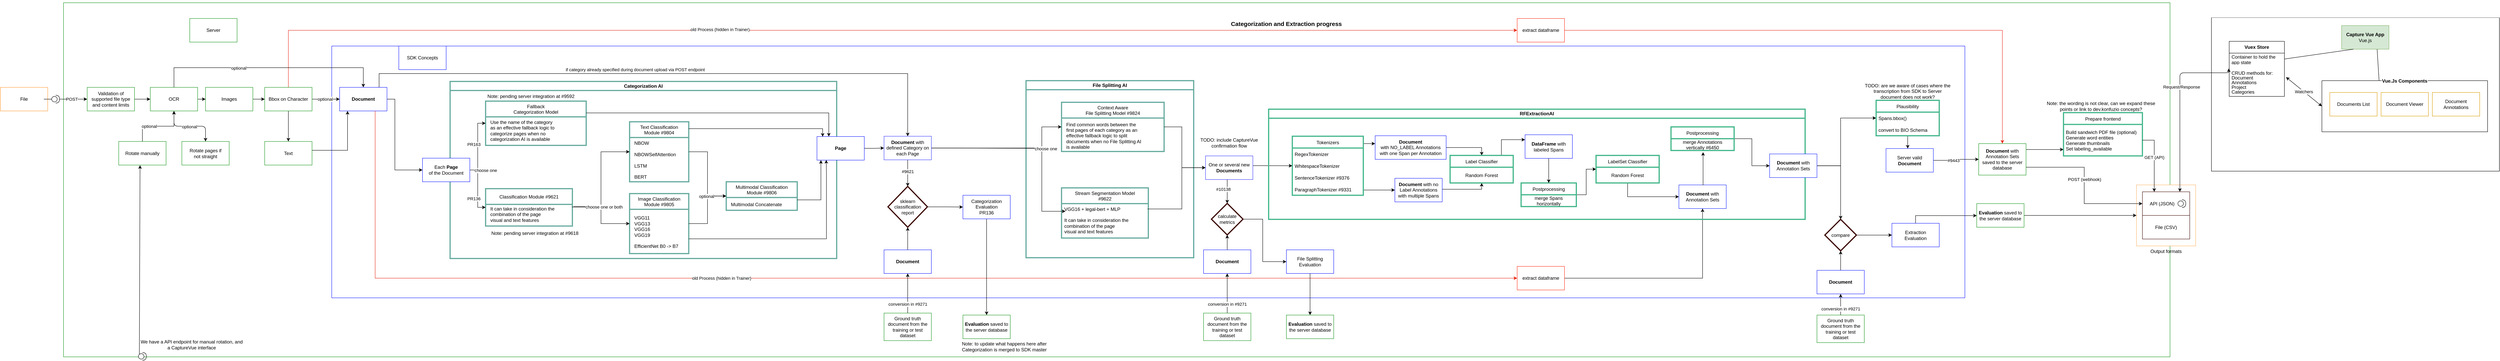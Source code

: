 <mxfile version="20.6.0" type="device"><diagram id="Y_4e-g6y54JG4lKSlURq" name="Page-1"><mxGraphModel dx="3373" dy="936" grid="1" gridSize="10" guides="1" tooltips="1" connect="1" arrows="1" fold="1" page="1" pageScale="1" pageWidth="850" pageHeight="1100" math="0" shadow="0"><root><mxCell id="0"/><mxCell id="1" parent="0"/><mxCell id="4hGdP1M2JwbJeWWglB2I-54" value="" style="rounded=0;whiteSpace=wrap;html=1;strokeColor=#129416;" parent="1" vertex="1"><mxGeometry x="-830" y="110" width="5340" height="900" as="geometry"/></mxCell><mxCell id="2g9Gco3Wk7Qit-5-Im8r-12" value="Output formats" style="rounded=0;whiteSpace=wrap;html=1;strokeColor=#FFB366;labelPosition=center;verticalLabelPosition=bottom;align=center;verticalAlign=top;" parent="1" vertex="1"><mxGeometry x="4425" y="573" width="150" height="155" as="geometry"/></mxCell><mxCell id="4hGdP1M2JwbJeWWglB2I-15" value="" style="rounded=0;whiteSpace=wrap;html=1;strokeColor=#0F17FF;" parent="1" vertex="1"><mxGeometry x="-150" y="220" width="4140" height="640" as="geometry"/></mxCell><mxCell id="4hGdP1M2JwbJeWWglB2I-59" style="edgeStyle=orthogonalEdgeStyle;rounded=0;orthogonalLoop=1;jettySize=auto;html=1;exitX=0.5;exitY=0;exitDx=0;exitDy=0;entryX=0;entryY=0.5;entryDx=0;entryDy=0;strokeColor=#E62712;" parent="1" source="4hGdP1M2JwbJeWWglB2I-42" target="4hGdP1M2JwbJeWWglB2I-60" edge="1"><mxGeometry relative="1" as="geometry"><Array as="points"><mxPoint x="-260" y="180"/></Array></mxGeometry></mxCell><mxCell id="9MLLla6oI4jPxRE4S_ba-36" value="old Process (hidden in Trainer)" style="edgeLabel;html=1;align=center;verticalAlign=middle;resizable=0;points=[];" parent="4hGdP1M2JwbJeWWglB2I-59" vertex="1" connectable="0"><mxGeometry x="-0.086" y="2" relative="1" as="geometry"><mxPoint x="-251" as="offset"/></mxGeometry></mxCell><mxCell id="vx7GEG0v0-2Jzm9RmqDa-37" style="edgeStyle=orthogonalEdgeStyle;rounded=0;orthogonalLoop=1;jettySize=auto;html=1;entryX=0;entryY=0.5;entryDx=0;entryDy=0;" parent="1" source="4hGdP1M2JwbJeWWglB2I-1" target="vx7GEG0v0-2Jzm9RmqDa-39" edge="1"><mxGeometry relative="1" as="geometry"><mxPoint x="-90" y="760" as="targetPoint"/><Array as="points"><mxPoint x="10" y="355"/><mxPoint x="10" y="535"/></Array></mxGeometry></mxCell><mxCell id="9MLLla6oI4jPxRE4S_ba-65" style="edgeStyle=orthogonalEdgeStyle;rounded=0;orthogonalLoop=1;jettySize=auto;html=1;entryX=0.5;entryY=0;entryDx=0;entryDy=0;" parent="1" source="4hGdP1M2JwbJeWWglB2I-4" target="9MLLla6oI4jPxRE4S_ba-66" edge="1"><mxGeometry relative="1" as="geometry"><Array as="points"><mxPoint x="2765" y="478"/></Array></mxGeometry></mxCell><mxCell id="4hGdP1M2JwbJeWWglB2I-4" value="&lt;div&gt;&lt;b&gt;Document&lt;/b&gt;&lt;br&gt;&lt;/div&gt;&lt;div&gt;with NO_LABEL Annotations&lt;/div&gt;&lt;div&gt;with one Span per Annotation&lt;/div&gt;" style="rounded=0;whiteSpace=wrap;html=1;strokeColor=#0F17FF;" parent="1" vertex="1"><mxGeometry x="2495" y="448" width="180" height="60" as="geometry"/></mxCell><mxCell id="4hGdP1M2JwbJeWWglB2I-38" value="SDK Concepts" style="rounded=0;whiteSpace=wrap;html=1;fillColor=none;strokeColor=#0F17FF;" parent="1" vertex="1"><mxGeometry x="20" y="220" width="120" height="60" as="geometry"/></mxCell><mxCell id="2g9Gco3Wk7Qit-5-Im8r-6" style="edgeStyle=orthogonalEdgeStyle;rounded=0;orthogonalLoop=1;jettySize=auto;html=1;exitX=1;exitY=0.5;exitDx=0;exitDy=0;" parent="1" source="4hGdP1M2JwbJeWWglB2I-40" target="2g9Gco3Wk7Qit-5-Im8r-5" edge="1"><mxGeometry relative="1" as="geometry"><Array as="points"><mxPoint x="4145" y="483"/></Array></mxGeometry></mxCell><mxCell id="2g9Gco3Wk7Qit-5-Im8r-18" style="edgeStyle=orthogonalEdgeStyle;rounded=0;orthogonalLoop=1;jettySize=auto;html=1;exitX=1;exitY=0.75;exitDx=0;exitDy=0;entryX=0;entryY=0.5;entryDx=0;entryDy=0;" parent="1" source="4hGdP1M2JwbJeWWglB2I-40" target="9MLLla6oI4jPxRE4S_ba-106" edge="1"><mxGeometry relative="1" as="geometry"/></mxCell><mxCell id="2g9Gco3Wk7Qit-5-Im8r-19" value="POST (webhook)" style="edgeLabel;html=1;align=center;verticalAlign=middle;resizable=0;points=[];" parent="2g9Gco3Wk7Qit-5-Im8r-18" vertex="1" connectable="0"><mxGeometry x="-0.082" relative="1" as="geometry"><mxPoint as="offset"/></mxGeometry></mxCell><mxCell id="4hGdP1M2JwbJeWWglB2I-40" value="&lt;b&gt;Document &lt;/b&gt;with Annotation Sets saved to the server database" style="rounded=0;whiteSpace=wrap;html=1;strokeColor=#129416;" parent="1" vertex="1"><mxGeometry x="4025" y="468" width="120" height="80" as="geometry"/></mxCell><mxCell id="4hGdP1M2JwbJeWWglB2I-44" style="edgeStyle=orthogonalEdgeStyle;rounded=0;orthogonalLoop=1;jettySize=auto;html=1;" parent="1" source="4hGdP1M2JwbJeWWglB2I-42" target="4hGdP1M2JwbJeWWglB2I-1" edge="1"><mxGeometry relative="1" as="geometry"><Array as="points"><mxPoint x="-130" y="355"/><mxPoint x="-130" y="355"/></Array></mxGeometry></mxCell><mxCell id="9MLLla6oI4jPxRE4S_ba-6" value="optional" style="edgeLabel;html=1;align=center;verticalAlign=middle;resizable=0;points=[];" parent="4hGdP1M2JwbJeWWglB2I-44" vertex="1" connectable="0"><mxGeometry x="-0.063" relative="1" as="geometry"><mxPoint as="offset"/></mxGeometry></mxCell><mxCell id="9MLLla6oI4jPxRE4S_ba-1" value="" style="edgeStyle=orthogonalEdgeStyle;rounded=0;orthogonalLoop=1;jettySize=auto;html=1;" parent="1" source="4hGdP1M2JwbJeWWglB2I-42" target="4hGdP1M2JwbJeWWglB2I-43" edge="1"><mxGeometry relative="1" as="geometry"/></mxCell><mxCell id="4hGdP1M2JwbJeWWglB2I-42" value="Bbox on Character" style="rounded=0;whiteSpace=wrap;html=1;fillColor=none;strokeColor=#129416;" parent="1" vertex="1"><mxGeometry x="-320" y="325" width="120" height="60" as="geometry"/></mxCell><mxCell id="4hGdP1M2JwbJeWWglB2I-45" style="edgeStyle=orthogonalEdgeStyle;rounded=0;orthogonalLoop=1;jettySize=auto;html=1;" parent="1" source="4hGdP1M2JwbJeWWglB2I-43" target="4hGdP1M2JwbJeWWglB2I-1" edge="1"><mxGeometry relative="1" as="geometry"><Array as="points"><mxPoint x="-110" y="485"/></Array></mxGeometry></mxCell><mxCell id="4hGdP1M2JwbJeWWglB2I-43" value="Text" style="rounded=0;whiteSpace=wrap;html=1;fillColor=none;strokeColor=#129416;" parent="1" vertex="1"><mxGeometry x="-320" y="462.5" width="120" height="60" as="geometry"/></mxCell><mxCell id="9MLLla6oI4jPxRE4S_ba-94" style="edgeStyle=orthogonalEdgeStyle;rounded=0;orthogonalLoop=1;jettySize=auto;html=1;" parent="1" source="4hGdP1M2JwbJeWWglB2I-46" target="9MLLla6oI4jPxRE4S_ba-93" edge="1"><mxGeometry relative="1" as="geometry"/></mxCell><mxCell id="4hGdP1M2JwbJeWWglB2I-46" value="Document" style="rounded=0;whiteSpace=wrap;html=1;strokeColor=#0F17FF;fontStyle=1" parent="1" vertex="1"><mxGeometry x="3615" y="790" width="120" height="60" as="geometry"/></mxCell><mxCell id="4hGdP1M2JwbJeWWglB2I-50" style="edgeStyle=orthogonalEdgeStyle;rounded=0;orthogonalLoop=1;jettySize=auto;html=1;" parent="1" source="4hGdP1M2JwbJeWWglB2I-47" target="4hGdP1M2JwbJeWWglB2I-46" edge="1"><mxGeometry relative="1" as="geometry"/></mxCell><mxCell id="V9HdjX9iqHW_Pui06T7V-1" value="conversion in #9271" style="edgeLabel;html=1;align=center;verticalAlign=middle;resizable=0;points=[];" parent="4hGdP1M2JwbJeWWglB2I-50" vertex="1" connectable="0"><mxGeometry x="-0.379" y="-1" relative="1" as="geometry"><mxPoint x="-1" as="offset"/></mxGeometry></mxCell><mxCell id="4hGdP1M2JwbJeWWglB2I-47" value="Ground truth document from the training or test dataset" style="rounded=0;whiteSpace=wrap;html=1;strokeColor=#129416;" parent="1" vertex="1"><mxGeometry x="3615" y="903.75" width="120" height="70" as="geometry"/></mxCell><mxCell id="4hGdP1M2JwbJeWWglB2I-55" value="Server" style="rounded=0;whiteSpace=wrap;html=1;fillColor=none;strokeColor=#129416;" parent="1" vertex="1"><mxGeometry x="-510" y="150" width="120" height="60" as="geometry"/></mxCell><mxCell id="2g9Gco3Wk7Qit-5-Im8r-14" style="edgeStyle=orthogonalEdgeStyle;rounded=0;orthogonalLoop=1;jettySize=auto;html=1;exitX=1;exitY=0.5;exitDx=0;exitDy=0;entryX=0;entryY=0.5;entryDx=0;entryDy=0;" parent="1" source="4hGdP1M2JwbJeWWglB2I-56" target="2g9Gco3Wk7Qit-5-Im8r-12" edge="1"><mxGeometry relative="1" as="geometry"/></mxCell><mxCell id="4hGdP1M2JwbJeWWglB2I-56" value="&lt;b&gt;Evaluation&lt;/b&gt; saved to the server database" style="rounded=0;whiteSpace=wrap;html=1;strokeColor=#129416;" parent="1" vertex="1"><mxGeometry x="4020" y="620.5" width="120" height="60" as="geometry"/></mxCell><mxCell id="4hGdP1M2JwbJeWWglB2I-61" style="edgeStyle=orthogonalEdgeStyle;rounded=0;orthogonalLoop=1;jettySize=auto;html=1;strokeColor=#EB2813;entryX=0.5;entryY=0;entryDx=0;entryDy=0;exitX=1;exitY=0.5;exitDx=0;exitDy=0;" parent="1" source="4hGdP1M2JwbJeWWglB2I-60" target="4hGdP1M2JwbJeWWglB2I-40" edge="1"><mxGeometry relative="1" as="geometry"><Array as="points"><mxPoint x="4085" y="180"/></Array></mxGeometry></mxCell><mxCell id="4hGdP1M2JwbJeWWglB2I-60" value="extract dataframe" style="rounded=0;whiteSpace=wrap;html=1;strokeColor=#FF2C14;" parent="1" vertex="1"><mxGeometry x="2855" y="150" width="120" height="60" as="geometry"/></mxCell><mxCell id="9MLLla6oI4jPxRE4S_ba-4" style="edgeStyle=orthogonalEdgeStyle;rounded=0;orthogonalLoop=1;jettySize=auto;html=1;entryX=0.5;entryY=0;entryDx=0;entryDy=0;" parent="1" source="9MLLla6oI4jPxRE4S_ba-3" target="4hGdP1M2JwbJeWWglB2I-1" edge="1"><mxGeometry relative="1" as="geometry"><Array as="points"><mxPoint x="-550" y="275"/><mxPoint x="-70" y="275"/></Array></mxGeometry></mxCell><mxCell id="9MLLla6oI4jPxRE4S_ba-5" value="optional" style="edgeLabel;html=1;align=center;verticalAlign=middle;resizable=0;points=[];" parent="9MLLla6oI4jPxRE4S_ba-4" vertex="1" connectable="0"><mxGeometry x="-0.263" y="-1" relative="1" as="geometry"><mxPoint as="offset"/></mxGeometry></mxCell><mxCell id="9MLLla6oI4jPxRE4S_ba-40" value="" style="edgeStyle=orthogonalEdgeStyle;rounded=0;orthogonalLoop=1;jettySize=auto;html=1;" parent="1" source="9MLLla6oI4jPxRE4S_ba-3" target="9MLLla6oI4jPxRE4S_ba-39" edge="1"><mxGeometry relative="1" as="geometry"/></mxCell><mxCell id="2g9Gco3Wk7Qit-5-Im8r-27" style="endArrow=classic;startArrow=classic;html=1;fontFamily=Helvetica;fontSize=11;fontColor=default;align=center;strokeColor=default;edgeStyle=orthogonalEdgeStyle;" parent="1" source="9MLLla6oI4jPxRE4S_ba-3" target="GbPzBh_5DXwl44FfzJLB-2" edge="1"><mxGeometry relative="1" as="geometry"/></mxCell><mxCell id="2g9Gco3Wk7Qit-5-Im8r-28" value="optional" style="edgeLabel;html=1;align=center;verticalAlign=middle;resizable=0;points=[];" parent="2g9Gco3Wk7Qit-5-Im8r-27" vertex="1" connectable="0"><mxGeometry x="-0.022" y="-1" relative="1" as="geometry"><mxPoint as="offset"/></mxGeometry></mxCell><mxCell id="9MLLla6oI4jPxRE4S_ba-3" value="OCR" style="rounded=0;whiteSpace=wrap;html=1;fillColor=none;strokeColor=#129416;" parent="1" vertex="1"><mxGeometry x="-610" y="325" width="120" height="60" as="geometry"/></mxCell><mxCell id="9MLLla6oI4jPxRE4S_ba-45" style="edgeStyle=orthogonalEdgeStyle;rounded=0;orthogonalLoop=1;jettySize=auto;html=1;" parent="1" source="9MLLla6oI4jPxRE4S_ba-90" target="4hGdP1M2JwbJeWWglB2I-40" edge="1"><mxGeometry relative="1" as="geometry"><mxPoint x="4128" y="363" as="sourcePoint"/><Array as="points"><mxPoint x="3968" y="511"/><mxPoint x="3968" y="508"/></Array></mxGeometry></mxCell><mxCell id="V9HdjX9iqHW_Pui06T7V-2" value="#9443" style="edgeLabel;html=1;align=center;verticalAlign=middle;resizable=0;points=[];" parent="9MLLla6oI4jPxRE4S_ba-45" vertex="1" connectable="0"><mxGeometry x="-0.133" relative="1" as="geometry"><mxPoint as="offset"/></mxGeometry></mxCell><mxCell id="9MLLla6oI4jPxRE4S_ba-41" style="edgeStyle=orthogonalEdgeStyle;rounded=0;orthogonalLoop=1;jettySize=auto;html=1;" parent="1" source="9MLLla6oI4jPxRE4S_ba-39" target="4hGdP1M2JwbJeWWglB2I-42" edge="1"><mxGeometry relative="1" as="geometry"/></mxCell><mxCell id="9MLLla6oI4jPxRE4S_ba-39" value="Images" style="rounded=0;whiteSpace=wrap;html=1;fillColor=none;strokeColor=#129416;" parent="1" vertex="1"><mxGeometry x="-470" y="325" width="120" height="60" as="geometry"/></mxCell><mxCell id="9MLLla6oI4jPxRE4S_ba-43" style="edgeStyle=orthogonalEdgeStyle;rounded=0;orthogonalLoop=1;jettySize=auto;html=1;entryX=0;entryY=0.5;entryDx=0;entryDy=0;startArrow=none;" parent="1" source="HjN8L-3muKGVJR2-hx_8-20" target="HjN8L-3muKGVJR2-hx_8-12" edge="1"><mxGeometry relative="1" as="geometry"/></mxCell><mxCell id="9MLLla6oI4jPxRE4S_ba-92" value="POST" style="edgeLabel;html=1;align=center;verticalAlign=middle;resizable=0;points=[];" parent="9MLLla6oI4jPxRE4S_ba-43" vertex="1" connectable="0"><mxGeometry x="0.236" y="-2" relative="1" as="geometry"><mxPoint x="-13" y="-2" as="offset"/></mxGeometry></mxCell><mxCell id="9MLLla6oI4jPxRE4S_ba-42" value="File" style="rounded=0;whiteSpace=wrap;html=1;strokeColor=#FF9933;" parent="1" vertex="1"><mxGeometry x="-990" y="325" width="120" height="60" as="geometry"/></mxCell><mxCell id="uCFwbwdLhiHwo-Qxrh92-10" style="edgeStyle=orthogonalEdgeStyle;rounded=0;orthogonalLoop=1;jettySize=auto;html=1;" parent="1" source="9MLLla6oI4jPxRE4S_ba-53" edge="1"><mxGeometry relative="1" as="geometry"><mxPoint x="2495" y="468" as="targetPoint"/><Array as="points"><mxPoint x="2495" y="468"/></Array></mxGeometry></mxCell><mxCell id="uCFwbwdLhiHwo-Qxrh92-13" style="edgeStyle=orthogonalEdgeStyle;rounded=0;orthogonalLoop=1;jettySize=auto;html=1;" parent="1" source="9MLLla6oI4jPxRE4S_ba-53" target="9MLLla6oI4jPxRE4S_ba-58" edge="1"><mxGeometry relative="1" as="geometry"><Array as="points"><mxPoint x="2485" y="586"/><mxPoint x="2485" y="586"/></Array></mxGeometry></mxCell><mxCell id="9MLLla6oI4jPxRE4S_ba-53" value="Tokenizers" style="swimlane;fontStyle=0;childLayout=stackLayout;horizontal=1;startSize=30;horizontalStack=0;resizeParent=1;resizeParentMax=0;resizeLast=0;collapsible=1;marginBottom=0;strokeColor=#44B78B;strokeWidth=3;" parent="1" vertex="1"><mxGeometry x="2285" y="449.25" width="180" height="150" as="geometry"><mxRectangle x="1990" y="441.25" width="150" height="30" as="alternateBounds"/></mxGeometry></mxCell><mxCell id="9MLLla6oI4jPxRE4S_ba-56" value="RegexTokenizer" style="text;strokeColor=none;fillColor=none;align=left;verticalAlign=middle;spacingLeft=4;spacingRight=4;overflow=hidden;points=[[0,0.5],[1,0.5]];portConstraint=eastwest;rotatable=0;" parent="9MLLla6oI4jPxRE4S_ba-53" vertex="1"><mxGeometry y="30" width="180" height="30" as="geometry"/></mxCell><mxCell id="PVjARp0YHHE5zDxc7D2C-11" value="WhitespaceTokenizer" style="text;strokeColor=none;fillColor=none;align=left;verticalAlign=middle;spacingLeft=4;spacingRight=4;overflow=hidden;points=[[0,0.5],[1,0.5]];portConstraint=eastwest;rotatable=0;" parent="9MLLla6oI4jPxRE4S_ba-53" vertex="1"><mxGeometry y="60" width="180" height="30" as="geometry"/></mxCell><mxCell id="9MLLla6oI4jPxRE4S_ba-54" value="SentenceTokenizer #9376" style="text;strokeColor=none;fillColor=none;align=left;verticalAlign=middle;spacingLeft=4;spacingRight=4;overflow=hidden;points=[[0,0.5],[1,0.5]];portConstraint=eastwest;rotatable=0;" parent="9MLLla6oI4jPxRE4S_ba-53" vertex="1"><mxGeometry y="90" width="180" height="30" as="geometry"/></mxCell><mxCell id="9MLLla6oI4jPxRE4S_ba-55" value="ParagraphTokenizer #9331" style="text;strokeColor=none;fillColor=none;align=left;verticalAlign=middle;spacingLeft=4;spacingRight=4;overflow=hidden;points=[[0,0.5],[1,0.5]];portConstraint=eastwest;rotatable=0;" parent="9MLLla6oI4jPxRE4S_ba-53" vertex="1"><mxGeometry y="120" width="180" height="30" as="geometry"/></mxCell><mxCell id="9MLLla6oI4jPxRE4S_ba-64" style="edgeStyle=orthogonalEdgeStyle;rounded=0;orthogonalLoop=1;jettySize=auto;html=1;entryX=0.5;entryY=1;entryDx=0;entryDy=0;" parent="1" source="9MLLla6oI4jPxRE4S_ba-58" target="9MLLla6oI4jPxRE4S_ba-66" edge="1"><mxGeometry relative="1" as="geometry"><Array as="points"><mxPoint x="2765" y="584"/></Array></mxGeometry></mxCell><mxCell id="9MLLla6oI4jPxRE4S_ba-58" value="&lt;b&gt;Document&lt;/b&gt;&amp;nbsp;with no Label Annotations with multiple Spans" style="rounded=0;whiteSpace=wrap;html=1;strokeColor=#0F17FF;" parent="1" vertex="1"><mxGeometry x="2545" y="556.13" width="120" height="60" as="geometry"/></mxCell><mxCell id="9MLLla6oI4jPxRE4S_ba-71" style="edgeStyle=orthogonalEdgeStyle;rounded=0;orthogonalLoop=1;jettySize=auto;html=1;" parent="1" source="9MLLla6oI4jPxRE4S_ba-66" target="9MLLla6oI4jPxRE4S_ba-10" edge="1"><mxGeometry relative="1" as="geometry"><Array as="points"><mxPoint x="2815" y="458"/></Array></mxGeometry></mxCell><mxCell id="9MLLla6oI4jPxRE4S_ba-66" value="Label Classifier" style="swimlane;fontStyle=0;childLayout=stackLayout;horizontal=1;startSize=30;horizontalStack=0;resizeParent=1;resizeParentMax=0;resizeLast=0;collapsible=1;marginBottom=0;strokeColor=#44B78B;strokeWidth=3;" parent="1" vertex="1"><mxGeometry x="2685" y="498" width="160" height="70" as="geometry"><mxRectangle x="320" y="370" width="150" height="30" as="alternateBounds"/></mxGeometry></mxCell><mxCell id="9MLLla6oI4jPxRE4S_ba-67" value="Random Forest" style="text;strokeColor=none;fillColor=none;align=center;verticalAlign=middle;spacingLeft=4;spacingRight=4;overflow=hidden;points=[[0,0.5],[1,0.5]];portConstraint=eastwest;rotatable=0;" parent="9MLLla6oI4jPxRE4S_ba-66" vertex="1"><mxGeometry y="30" width="160" height="40" as="geometry"/></mxCell><mxCell id="9MLLla6oI4jPxRE4S_ba-88" style="edgeStyle=orthogonalEdgeStyle;rounded=0;orthogonalLoop=1;jettySize=auto;html=1;entryX=0;entryY=0.5;entryDx=0;entryDy=0;" parent="1" source="9MLLla6oI4jPxRE4S_ba-72" target="9MLLla6oI4jPxRE4S_ba-77" edge="1"><mxGeometry relative="1" as="geometry"/></mxCell><mxCell id="9MLLla6oI4jPxRE4S_ba-72" value="Postprocessing" style="swimlane;fontStyle=0;childLayout=stackLayout;horizontal=1;startSize=30;horizontalStack=0;resizeParent=1;resizeParentMax=0;resizeLast=0;collapsible=1;marginBottom=0;strokeColor=#44B78B;strokeWidth=3;" parent="1" vertex="1"><mxGeometry x="3245" y="425.5" width="160" height="60" as="geometry"><mxRectangle x="320" y="370" width="150" height="30" as="alternateBounds"/></mxGeometry></mxCell><mxCell id="9MLLla6oI4jPxRE4S_ba-85" value="merge Annotations&#xA;vertically #6450" style="text;strokeColor=none;fillColor=none;align=center;verticalAlign=middle;spacingLeft=4;spacingRight=4;overflow=hidden;points=[[0,0.5],[1,0.5]];portConstraint=eastwest;rotatable=0;" parent="9MLLla6oI4jPxRE4S_ba-72" vertex="1"><mxGeometry y="30" width="160" height="30" as="geometry"/></mxCell><mxCell id="9MLLla6oI4jPxRE4S_ba-89" style="edgeStyle=orthogonalEdgeStyle;rounded=0;orthogonalLoop=1;jettySize=auto;html=1;entryX=0;entryY=0.5;entryDx=0;entryDy=0;" parent="1" source="9MLLla6oI4jPxRE4S_ba-77" target="9MLLla6oI4jPxRE4S_ba-79" edge="1"><mxGeometry relative="1" as="geometry"><Array as="points"><mxPoint x="3675" y="524"/><mxPoint x="3675" y="403"/></Array></mxGeometry></mxCell><mxCell id="9MLLla6oI4jPxRE4S_ba-95" style="edgeStyle=orthogonalEdgeStyle;rounded=0;orthogonalLoop=1;jettySize=auto;html=1;" parent="1" source="9MLLla6oI4jPxRE4S_ba-77" target="9MLLla6oI4jPxRE4S_ba-93" edge="1"><mxGeometry relative="1" as="geometry"><Array as="points"><mxPoint x="3675" y="524"/></Array></mxGeometry></mxCell><mxCell id="9MLLla6oI4jPxRE4S_ba-91" style="edgeStyle=orthogonalEdgeStyle;rounded=0;orthogonalLoop=1;jettySize=auto;html=1;" parent="1" source="9MLLla6oI4jPxRE4S_ba-78" target="9MLLla6oI4jPxRE4S_ba-90" edge="1"><mxGeometry relative="1" as="geometry"><Array as="points"><mxPoint x="3845" y="458"/><mxPoint x="3845" y="458"/></Array></mxGeometry></mxCell><mxCell id="9MLLla6oI4jPxRE4S_ba-78" value="Plausibility" style="swimlane;fontStyle=0;childLayout=stackLayout;horizontal=1;startSize=30;horizontalStack=0;resizeParent=1;resizeParentMax=0;resizeLast=0;collapsible=1;marginBottom=0;strokeColor=#44B78B;strokeWidth=3;" parent="1" vertex="1"><mxGeometry x="3765" y="358" width="160" height="90" as="geometry"><mxRectangle x="320" y="370" width="150" height="30" as="alternateBounds"/></mxGeometry></mxCell><mxCell id="9MLLla6oI4jPxRE4S_ba-79" value="Spans.bbox()" style="text;strokeColor=none;fillColor=none;align=left;verticalAlign=middle;spacingLeft=4;spacingRight=4;overflow=hidden;points=[[0,0.5],[1,0.5]];portConstraint=eastwest;rotatable=0;" parent="9MLLla6oI4jPxRE4S_ba-78" vertex="1"><mxGeometry y="30" width="160" height="30" as="geometry"/></mxCell><mxCell id="9MLLla6oI4jPxRE4S_ba-80" value="convert to BIO Schema" style="text;strokeColor=none;fillColor=none;align=left;verticalAlign=middle;spacingLeft=4;spacingRight=4;overflow=hidden;points=[[0,0.5],[1,0.5]];portConstraint=eastwest;rotatable=0;" parent="9MLLla6oI4jPxRE4S_ba-78" vertex="1"><mxGeometry y="60" width="160" height="30" as="geometry"/></mxCell><mxCell id="9MLLla6oI4jPxRE4S_ba-97" style="edgeStyle=orthogonalEdgeStyle;rounded=0;orthogonalLoop=1;jettySize=auto;html=1;" parent="1" source="9MLLla6oI4jPxRE4S_ba-93" target="9MLLla6oI4jPxRE4S_ba-96" edge="1"><mxGeometry relative="1" as="geometry"/></mxCell><mxCell id="9MLLla6oI4jPxRE4S_ba-93" value="compare" style="rhombus;whiteSpace=wrap;html=1;strokeColor=#3D0A05;strokeWidth=3;" parent="1" vertex="1"><mxGeometry x="3635" y="660.5" width="80" height="80" as="geometry"/></mxCell><mxCell id="9MLLla6oI4jPxRE4S_ba-98" style="edgeStyle=orthogonalEdgeStyle;rounded=0;orthogonalLoop=1;jettySize=auto;html=1;" parent="1" source="9MLLla6oI4jPxRE4S_ba-96" target="4hGdP1M2JwbJeWWglB2I-56" edge="1"><mxGeometry relative="1" as="geometry"><Array as="points"><mxPoint x="3865" y="651"/></Array></mxGeometry></mxCell><mxCell id="9MLLla6oI4jPxRE4S_ba-96" value="&lt;div&gt;Extraction &lt;br&gt;&lt;/div&gt;&lt;div&gt;Evaluation&lt;/div&gt;" style="rounded=0;whiteSpace=wrap;html=1;strokeColor=#0F17FF;" parent="1" vertex="1"><mxGeometry x="3805" y="670.5" width="120" height="60" as="geometry"/></mxCell><mxCell id="9MLLla6oI4jPxRE4S_ba-104" value="File (CSV)" style="rounded=0;whiteSpace=wrap;html=1;strokeColor=#3D0A05;" parent="1" vertex="1"><mxGeometry x="4440" y="650.5" width="120" height="60" as="geometry"/></mxCell><mxCell id="9MLLla6oI4jPxRE4S_ba-106" value="API (JSON)&amp;nbsp;&amp;nbsp;&amp;nbsp;&amp;nbsp;&amp;nbsp;&amp;nbsp; " style="rounded=0;whiteSpace=wrap;html=1;strokeColor=#3D0A05;" parent="1" vertex="1"><mxGeometry x="4440" y="590.5" width="120" height="60" as="geometry"/></mxCell><mxCell id="V9HdjX9iqHW_Pui06T7V-6" style="edgeStyle=orthogonalEdgeStyle;rounded=0;orthogonalLoop=1;jettySize=auto;html=1;" parent="1" source="V9HdjX9iqHW_Pui06T7V-3" target="4hGdP1M2JwbJeWWglB2I-25" edge="1"><mxGeometry relative="1" as="geometry"/></mxCell><mxCell id="V9HdjX9iqHW_Pui06T7V-3" value="extract dataframe" style="rounded=0;whiteSpace=wrap;html=1;strokeColor=#FF2C14;" parent="1" vertex="1"><mxGeometry x="2855" y="780" width="120" height="60" as="geometry"/></mxCell><mxCell id="LKTkPYLuN1g2WceH0jgF-83" value="" style="swimlane;startSize=0;labelBackgroundColor=none;fillStyle=auto;rounded=0;swimlaneFillColor=default;" parent="1" vertex="1"><mxGeometry x="4615" y="148" width="730" height="390" as="geometry"/></mxCell><mxCell id="LKTkPYLuN1g2WceH0jgF-74" value="Vue.Js Components" style="swimlane;startSize=0;movable=1;resizable=1;rotatable=1;deletable=1;editable=1;connectable=1;fillColor=#D4E1F5;labelBackgroundColor=default;labelBorderColor=#FFFFFF;" parent="LKTkPYLuN1g2WceH0jgF-83" vertex="1"><mxGeometry x="280" y="160" width="420" height="130" as="geometry"><mxRectangle x="850" y="260" width="50" height="40" as="alternateBounds"/></mxGeometry></mxCell><mxCell id="LKTkPYLuN1g2WceH0jgF-77" value="Document Annotations" style="rounded=0;whiteSpace=wrap;html=1;movable=1;resizable=1;rotatable=1;deletable=1;editable=1;connectable=1;fillColor=none;strokeColor=#d79b00;" parent="LKTkPYLuN1g2WceH0jgF-74" vertex="1"><mxGeometry x="280" y="30" width="120" height="60" as="geometry"/></mxCell><mxCell id="LKTkPYLuN1g2WceH0jgF-76" value="Document Viewer" style="whiteSpace=wrap;html=1;rounded=0;movable=1;resizable=1;rotatable=1;deletable=1;editable=1;connectable=1;fillColor=none;strokeColor=#d79b00;" parent="LKTkPYLuN1g2WceH0jgF-74" vertex="1"><mxGeometry x="150" y="30" width="120" height="60" as="geometry"/></mxCell><mxCell id="LKTkPYLuN1g2WceH0jgF-75" value="Documents List" style="rounded=0;whiteSpace=wrap;html=1;movable=1;resizable=1;rotatable=1;deletable=1;editable=1;connectable=1;fillColor=none;strokeColor=#d79b00;" parent="LKTkPYLuN1g2WceH0jgF-74" vertex="1"><mxGeometry x="20" y="30" width="120" height="60" as="geometry"/></mxCell><mxCell id="mCsw30LCLhBXIYTIs269-1" value="&lt;b&gt;Vuex Store&lt;/b&gt;" style="swimlane;fontStyle=0;childLayout=stackLayout;horizontal=1;startSize=30;horizontalStack=0;resizeParent=1;resizeParentMax=0;resizeLast=0;collapsible=1;marginBottom=0;whiteSpace=wrap;html=1;" parent="LKTkPYLuN1g2WceH0jgF-83" vertex="1"><mxGeometry x="45" y="60" width="140" height="140" as="geometry"/></mxCell><mxCell id="mCsw30LCLhBXIYTIs269-2" value="Container to hold the app state" style="text;strokeColor=none;fillColor=none;align=left;verticalAlign=middle;spacingLeft=4;spacingRight=4;overflow=hidden;points=[[0,0.5],[1,0.5]];portConstraint=eastwest;rotatable=0;whiteSpace=wrap;html=1;fontSize=12;" parent="mCsw30LCLhBXIYTIs269-1" vertex="1"><mxGeometry y="30" width="140" height="30" as="geometry"/></mxCell><mxCell id="mCsw30LCLhBXIYTIs269-4" value="&lt;p style=&quot;line-height: 100%; font-size: 12px;&quot;&gt;&lt;font style=&quot;font-size: 12px;&quot;&gt;CRUD methods for:&lt;br&gt;Document&lt;br&gt;Annotations&lt;br&gt;Project&lt;br&gt;Categories&lt;br&gt;&lt;/font&gt;&lt;/p&gt;" style="text;strokeColor=none;fillColor=none;align=left;verticalAlign=middle;spacingLeft=4;spacingRight=4;overflow=hidden;points=[[0,0.5],[1,0.5]];portConstraint=eastwest;rotatable=0;whiteSpace=wrap;html=1;fontSize=16;" parent="mCsw30LCLhBXIYTIs269-1" vertex="1"><mxGeometry y="60" width="140" height="80" as="geometry"/></mxCell><mxCell id="LKTkPYLuN1g2WceH0jgF-73" value="Watchers" style="endArrow=classic;startArrow=classic;html=1;rounded=0;exitX=1.029;exitY=0.388;exitDx=0;exitDy=0;movable=1;resizable=1;rotatable=1;deletable=1;editable=1;connectable=1;entryX=0;entryY=0.5;entryDx=0;entryDy=0;exitPerimeter=0;" parent="LKTkPYLuN1g2WceH0jgF-83" source="mCsw30LCLhBXIYTIs269-4" target="LKTkPYLuN1g2WceH0jgF-74" edge="1"><mxGeometry width="50" height="50" relative="1" as="geometry"><mxPoint x="170" y="142.5" as="sourcePoint"/><mxPoint x="295" y="140" as="targetPoint"/></mxGeometry></mxCell><mxCell id="LKTkPYLuN1g2WceH0jgF-64" value="&lt;b&gt;Capture Vue App&lt;/b&gt;&lt;br&gt;Vue.js" style="rounded=0;whiteSpace=wrap;html=1;movable=1;resizable=1;rotatable=1;deletable=1;editable=1;connectable=1;fillColor=#d5e8d4;strokeColor=#82b366;" parent="LKTkPYLuN1g2WceH0jgF-83" vertex="1"><mxGeometry x="330" y="20" width="120" height="60" as="geometry"/></mxCell><mxCell id="LKTkPYLuN1g2WceH0jgF-79" value="" style="endArrow=none;html=1;rounded=0;fontSize=19;entryX=0.25;entryY=1;entryDx=0;entryDy=0;exitX=1;exitY=0.5;exitDx=0;exitDy=0;movable=1;resizable=1;rotatable=1;deletable=1;editable=1;connectable=1;" parent="LKTkPYLuN1g2WceH0jgF-83" source="mCsw30LCLhBXIYTIs269-2" target="LKTkPYLuN1g2WceH0jgF-64" edge="1"><mxGeometry width="50" height="50" relative="1" as="geometry"><mxPoint x="155" y="118.75" as="sourcePoint"/><mxPoint x="330" y="315" as="targetPoint"/></mxGeometry></mxCell><mxCell id="I0hLGGDyabvLFm6WPscO-2" value="" style="endArrow=none;html=1;rounded=0;entryX=0.75;entryY=1;entryDx=0;entryDy=0;exitX=0.345;exitY=-0.004;exitDx=0;exitDy=0;exitPerimeter=0;" parent="LKTkPYLuN1g2WceH0jgF-83" source="LKTkPYLuN1g2WceH0jgF-74" target="LKTkPYLuN1g2WceH0jgF-64" edge="1"><mxGeometry width="50" height="50" relative="1" as="geometry"><mxPoint x="270" y="270" as="sourcePoint"/><mxPoint x="320" y="220" as="targetPoint"/></mxGeometry></mxCell><mxCell id="gmDyt483ovcnzdWVHVRp-11" value="" style="endArrow=classic;html=1;rounded=0;entryX=0;entryY=0.5;entryDx=0;entryDy=0;exitX=1;exitY=0.5;exitDx=0;exitDy=0;edgeStyle=orthogonalEdgeStyle;" parent="1" source="vx7GEG0v0-2Jzm9RmqDa-44" target="gmDyt483ovcnzdWVHVRp-7" edge="1"><mxGeometry width="50" height="50" relative="1" as="geometry"><mxPoint x="1260" y="361.25" as="sourcePoint"/><mxPoint x="530" y="305" as="targetPoint"/><Array as="points"/></mxGeometry></mxCell><mxCell id="PVjARp0YHHE5zDxc7D2C-14" style="edgeStyle=orthogonalEdgeStyle;rounded=0;orthogonalLoop=1;jettySize=auto;html=1;exitX=1;exitY=0.5;exitDx=0;exitDy=0;entryX=0;entryY=0.5;entryDx=0;entryDy=0;" parent="1" source="PVjARp0YHHE5zDxc7D2C-7" target="vx7GEG0v0-2Jzm9RmqDa-51" edge="1"><mxGeometry relative="1" as="geometry"><mxPoint x="3865" y="368" as="targetPoint"/><Array as="points"/></mxGeometry></mxCell><mxCell id="PVjARp0YHHE5zDxc7D2C-7" value="Postprocessing" style="swimlane;fontStyle=0;childLayout=stackLayout;horizontal=1;startSize=30;horizontalStack=0;resizeParent=1;resizeParentMax=0;resizeLast=0;collapsible=1;marginBottom=0;strokeColor=#44B78B;strokeWidth=3;" parent="1" vertex="1"><mxGeometry x="2865" y="568" width="140" height="60" as="geometry"><mxRectangle x="320" y="370" width="150" height="30" as="alternateBounds"/></mxGeometry></mxCell><mxCell id="PVjARp0YHHE5zDxc7D2C-8" value="merge Spans&#xA;horizontally" style="text;strokeColor=none;fillColor=none;align=center;verticalAlign=middle;spacingLeft=4;spacingRight=4;overflow=hidden;points=[[0,0.5],[1,0.5]];portConstraint=eastwest;rotatable=0;" parent="PVjARp0YHHE5zDxc7D2C-7" vertex="1"><mxGeometry y="30" width="140" height="30" as="geometry"/></mxCell><mxCell id="9MLLla6oI4jPxRE4S_ba-90" value="Server valid&lt;br&gt;&lt;b&gt;Document&lt;/b&gt;" style="rounded=0;whiteSpace=wrap;html=1;strokeColor=#1222FF;" parent="1" vertex="1"><mxGeometry x="3790" y="480.5" width="120" height="60" as="geometry"/></mxCell><mxCell id="GbPzBh_5DXwl44FfzJLB-1" value="Categorization and Extraction progress" style="text;html=1;strokeColor=none;fillColor=none;align=center;verticalAlign=middle;whiteSpace=wrap;rounded=0;fontStyle=1;fontSize=15;" parent="1" vertex="1"><mxGeometry x="2085" y="103" width="370" height="120" as="geometry"/></mxCell><mxCell id="GbPzBh_5DXwl44FfzJLB-2" value="&lt;span style=&quot;font-weight: normal;&quot;&gt;Rotate pages if&lt;br&gt;not straight&lt;br&gt;&lt;/span&gt;" style="rounded=0;whiteSpace=wrap;html=1;fillColor=none;strokeColor=#129416;fontStyle=1" parent="1" vertex="1"><mxGeometry x="-530" y="462.5" width="120" height="60" as="geometry"/></mxCell><mxCell id="2g9Gco3Wk7Qit-5-Im8r-3" value="Prepare frontend" style="swimlane;fontStyle=0;childLayout=stackLayout;horizontal=1;startSize=30;horizontalStack=0;resizeParent=1;resizeParentMax=0;resizeLast=0;collapsible=1;marginBottom=0;strokeColor=#44B78B;strokeWidth=3;" parent="1" vertex="1"><mxGeometry x="4240" y="389.25" width="200" height="110" as="geometry"><mxRectangle x="320" y="370" width="150" height="30" as="alternateBounds"/></mxGeometry></mxCell><mxCell id="2g9Gco3Wk7Qit-5-Im8r-5" value="Build sandwich PDF file (optional)&#xA;Generate word entities&#xA;Generate thumbnails&#xA;Set labeling_available" style="text;strokeColor=none;fillColor=none;align=left;verticalAlign=middle;spacingLeft=4;spacingRight=4;overflow=hidden;points=[[0,0.5],[1,0.5]];portConstraint=eastwest;rotatable=0;" parent="2g9Gco3Wk7Qit-5-Im8r-3" vertex="1"><mxGeometry y="30" width="200" height="80" as="geometry"/></mxCell><mxCell id="2g9Gco3Wk7Qit-5-Im8r-21" style="edgeStyle=orthogonalEdgeStyle;rounded=0;orthogonalLoop=1;jettySize=auto;html=1;exitX=1;exitY=0.5;exitDx=0;exitDy=0;entryX=0.25;entryY=0;entryDx=0;entryDy=0;" parent="1" source="2g9Gco3Wk7Qit-5-Im8r-5" target="9MLLla6oI4jPxRE4S_ba-106" edge="1"><mxGeometry relative="1" as="geometry"/></mxCell><mxCell id="2g9Gco3Wk7Qit-5-Im8r-22" value="GET (API)" style="edgeLabel;html=1;align=center;verticalAlign=middle;resizable=0;points=[];" parent="2g9Gco3Wk7Qit-5-Im8r-21" vertex="1" connectable="0"><mxGeometry x="-0.086" relative="1" as="geometry"><mxPoint as="offset"/></mxGeometry></mxCell><mxCell id="2g9Gco3Wk7Qit-5-Im8r-24" style="endArrow=classic;startArrow=classic;html=1;fontFamily=Helvetica;fontSize=11;fontColor=default;align=center;strokeColor=default;edgeStyle=orthogonalEdgeStyle;entryX=-0.007;entryY=0.113;entryDx=0;entryDy=0;entryPerimeter=0;" parent="1" source="9MLLla6oI4jPxRE4S_ba-106" target="mCsw30LCLhBXIYTIs269-4" edge="1"><mxGeometry relative="1" as="geometry"><Array as="points"><mxPoint x="4535" y="288"/></Array><mxPoint x="4635" y="288" as="targetPoint"/></mxGeometry></mxCell><mxCell id="2g9Gco3Wk7Qit-5-Im8r-26" value="Request/Response" style="edgeLabel;html=1;align=center;verticalAlign=middle;resizable=0;points=[];" parent="2g9Gco3Wk7Qit-5-Im8r-24" vertex="1" connectable="0"><mxGeometry x="0.219" y="-4" relative="1" as="geometry"><mxPoint as="offset"/></mxGeometry></mxCell><mxCell id="vx7GEG0v0-2Jzm9RmqDa-35" value="Categorization AI" style="swimlane;whiteSpace=wrap;html=1;strokeColor=#67AB9F;strokeWidth=3;" parent="1" vertex="1"><mxGeometry x="150" y="310" width="980" height="450" as="geometry"/></mxCell><mxCell id="vx7GEG0v0-2Jzm9RmqDa-28" value="Fallback&#xA;Categorization Model" style="swimlane;strokeColor=#67AB9F;strokeWidth=3;fontStyle=0;startSize=40;" parent="vx7GEG0v0-2Jzm9RmqDa-35" vertex="1"><mxGeometry x="90" y="50" width="255" height="112.5" as="geometry"/></mxCell><mxCell id="vx7GEG0v0-2Jzm9RmqDa-29" value="&lt;div&gt;Use the name of the category&lt;/div&gt;&lt;div&gt;as an effective fallback logic to&lt;/div&gt;&lt;div&gt;categorize pages when no&lt;/div&gt;&lt;div&gt;categorization AI is available&lt;/div&gt;" style="text;html=1;resizable=0;autosize=1;align=left;verticalAlign=middle;points=[];fillColor=none;strokeColor=none;rounded=0;strokeWidth=3;" parent="vx7GEG0v0-2Jzm9RmqDa-28" vertex="1"><mxGeometry x="10" y="40" width="210" height="70" as="geometry"/></mxCell><mxCell id="HjN8L-3muKGVJR2-hx_8-2" value="Note: pending server integration at #9592" style="text;html=1;strokeColor=none;fillColor=none;align=center;verticalAlign=middle;whiteSpace=wrap;rounded=0;" vertex="1" parent="vx7GEG0v0-2Jzm9RmqDa-28"><mxGeometry x="-25" y="-27" width="280" height="30" as="geometry"/></mxCell><mxCell id="vx7GEG0v0-2Jzm9RmqDa-30" value="Classification Module #9621" style="swimlane;strokeColor=#67AB9F;strokeWidth=3;fontStyle=0;startSize=40;" parent="vx7GEG0v0-2Jzm9RmqDa-35" vertex="1"><mxGeometry x="90" y="272.5" width="220" height="95" as="geometry"/></mxCell><mxCell id="vx7GEG0v0-2Jzm9RmqDa-31" value="&lt;div&gt;It can take in consideration the&lt;/div&gt;&lt;div&gt;combination of the page&lt;/div&gt;&lt;div&gt;visual and text features&lt;/div&gt;" style="text;html=1;resizable=0;autosize=1;align=left;verticalAlign=middle;points=[];fillColor=none;strokeColor=none;rounded=0;strokeWidth=3;" parent="vx7GEG0v0-2Jzm9RmqDa-30" vertex="1"><mxGeometry x="10" y="35" width="210" height="60" as="geometry"/></mxCell><mxCell id="vx7GEG0v0-2Jzm9RmqDa-19" value="Image Classification&#xA;Module #9805" style="swimlane;strokeColor=#67AB9F;strokeWidth=3;fontStyle=0;startSize=40;" parent="vx7GEG0v0-2Jzm9RmqDa-35" vertex="1"><mxGeometry x="455" y="285" width="150" height="152.5" as="geometry"/></mxCell><mxCell id="vx7GEG0v0-2Jzm9RmqDa-20" value="&lt;div align=&quot;left&quot;&gt;VGG11&lt;/div&gt;&lt;div align=&quot;left&quot;&gt;VGG13&lt;/div&gt;&lt;div align=&quot;left&quot;&gt;VGG16&lt;/div&gt;&lt;div align=&quot;left&quot;&gt;VGG19&lt;/div&gt;&lt;div align=&quot;left&quot;&gt;&lt;br&gt;&lt;/div&gt;&lt;div align=&quot;left&quot;&gt;EfficientNet B0 -&amp;gt; B7&lt;br&gt;&lt;/div&gt;" style="text;html=1;resizable=0;autosize=1;align=left;verticalAlign=middle;points=[];fillColor=none;strokeColor=none;rounded=0;strokeWidth=3;" parent="vx7GEG0v0-2Jzm9RmqDa-19" vertex="1"><mxGeometry x="10" y="47.5" width="160" height="100" as="geometry"/></mxCell><mxCell id="vx7GEG0v0-2Jzm9RmqDa-25" style="edgeStyle=orthogonalEdgeStyle;rounded=0;orthogonalLoop=1;jettySize=auto;html=1;entryX=0;entryY=0.5;entryDx=0;entryDy=0;exitX=1.014;exitY=0.179;exitDx=0;exitDy=0;exitPerimeter=0;" parent="vx7GEG0v0-2Jzm9RmqDa-35" source="vx7GEG0v0-2Jzm9RmqDa-31" target="vx7GEG0v0-2Jzm9RmqDa-19" edge="1"><mxGeometry relative="1" as="geometry"/></mxCell><mxCell id="vx7GEG0v0-2Jzm9RmqDa-2" value="Text Classification&#xA;Module #9804" style="swimlane;strokeColor=#67AB9F;strokeWidth=3;fontStyle=0;startSize=40;" parent="vx7GEG0v0-2Jzm9RmqDa-35" vertex="1"><mxGeometry x="455" y="102.5" width="150" height="152.5" as="geometry"/></mxCell><mxCell id="vx7GEG0v0-2Jzm9RmqDa-3" value="&lt;div align=&quot;left&quot;&gt;NBOW&lt;/div&gt;&lt;div align=&quot;left&quot;&gt;&lt;br&gt;&lt;/div&gt;&lt;div align=&quot;left&quot;&gt;NBOWSelfAttention&lt;/div&gt;&lt;div align=&quot;left&quot;&gt;&lt;br&gt;&lt;/div&gt;&lt;div align=&quot;left&quot;&gt;LSTM&lt;br&gt;&lt;/div&gt;&lt;div align=&quot;left&quot;&gt;&lt;br&gt;&lt;/div&gt;&lt;div align=&quot;left&quot;&gt;BERT&lt;br&gt;&lt;/div&gt;" style="text;html=1;resizable=0;autosize=1;align=left;verticalAlign=middle;points=[];fillColor=none;strokeColor=none;rounded=0;strokeWidth=3;" parent="vx7GEG0v0-2Jzm9RmqDa-2" vertex="1"><mxGeometry x="10" y="42.5" width="150" height="110" as="geometry"/></mxCell><mxCell id="vx7GEG0v0-2Jzm9RmqDa-18" style="edgeStyle=orthogonalEdgeStyle;rounded=0;orthogonalLoop=1;jettySize=auto;html=1;entryX=0;entryY=0.5;entryDx=0;entryDy=0;exitX=0.995;exitY=0.193;exitDx=0;exitDy=0;exitPerimeter=0;" parent="vx7GEG0v0-2Jzm9RmqDa-35" source="vx7GEG0v0-2Jzm9RmqDa-31" target="vx7GEG0v0-2Jzm9RmqDa-2" edge="1"><mxGeometry relative="1" as="geometry"/></mxCell><mxCell id="vx7GEG0v0-2Jzm9RmqDa-38" value="choose one or both" style="edgeLabel;html=1;align=center;verticalAlign=middle;resizable=0;points=[];" parent="vx7GEG0v0-2Jzm9RmqDa-18" vertex="1" connectable="0"><mxGeometry x="-0.479" y="-3" relative="1" as="geometry"><mxPoint x="4" y="1" as="offset"/></mxGeometry></mxCell><mxCell id="vx7GEG0v0-2Jzm9RmqDa-21" value="Multimodal Classification&#xA;Module #9806" style="swimlane;strokeColor=#67AB9F;strokeWidth=3;fontStyle=0;startSize=40;" parent="vx7GEG0v0-2Jzm9RmqDa-35" vertex="1"><mxGeometry x="700" y="255" width="180" height="72.5" as="geometry"/></mxCell><mxCell id="vx7GEG0v0-2Jzm9RmqDa-22" value="Multimodal Concatenate" style="text;html=1;resizable=0;autosize=1;align=left;verticalAlign=middle;points=[];fillColor=none;strokeColor=none;rounded=0;strokeWidth=3;" parent="vx7GEG0v0-2Jzm9RmqDa-21" vertex="1"><mxGeometry x="10" y="42.5" width="170" height="30" as="geometry"/></mxCell><mxCell id="vx7GEG0v0-2Jzm9RmqDa-23" style="edgeStyle=orthogonalEdgeStyle;rounded=0;orthogonalLoop=1;jettySize=auto;html=1;entryX=0;entryY=0.5;entryDx=0;entryDy=0;" parent="vx7GEG0v0-2Jzm9RmqDa-35" source="vx7GEG0v0-2Jzm9RmqDa-2" target="vx7GEG0v0-2Jzm9RmqDa-21" edge="1"><mxGeometry relative="1" as="geometry"/></mxCell><mxCell id="vx7GEG0v0-2Jzm9RmqDa-24" style="edgeStyle=orthogonalEdgeStyle;rounded=0;orthogonalLoop=1;jettySize=auto;html=1;entryX=0;entryY=0.5;entryDx=0;entryDy=0;" parent="vx7GEG0v0-2Jzm9RmqDa-35" source="vx7GEG0v0-2Jzm9RmqDa-19" target="vx7GEG0v0-2Jzm9RmqDa-21" edge="1"><mxGeometry relative="1" as="geometry"/></mxCell><mxCell id="vx7GEG0v0-2Jzm9RmqDa-27" value="optional" style="edgeLabel;html=1;align=center;verticalAlign=middle;resizable=0;points=[];" parent="vx7GEG0v0-2Jzm9RmqDa-24" vertex="1" connectable="0"><mxGeometry x="0.5" y="1" relative="1" as="geometry"><mxPoint x="-9" y="1" as="offset"/></mxGeometry></mxCell><mxCell id="vx7GEG0v0-2Jzm9RmqDa-40" style="edgeStyle=orthogonalEdgeStyle;rounded=0;orthogonalLoop=1;jettySize=auto;html=1;entryX=0;entryY=0.5;entryDx=0;entryDy=0;" parent="vx7GEG0v0-2Jzm9RmqDa-35" source="vx7GEG0v0-2Jzm9RmqDa-39" target="vx7GEG0v0-2Jzm9RmqDa-28" edge="1"><mxGeometry relative="1" as="geometry"/></mxCell><mxCell id="HjN8L-3muKGVJR2-hx_8-1" value="PR163" style="edgeLabel;html=1;align=center;verticalAlign=middle;resizable=0;points=[];" vertex="1" connectable="0" parent="vx7GEG0v0-2Jzm9RmqDa-40"><mxGeometry x="0.276" y="-3" relative="1" as="geometry"><mxPoint x="-13" y="16" as="offset"/></mxGeometry></mxCell><mxCell id="vx7GEG0v0-2Jzm9RmqDa-41" style="edgeStyle=orthogonalEdgeStyle;rounded=0;orthogonalLoop=1;jettySize=auto;html=1;entryX=0;entryY=0.5;entryDx=0;entryDy=0;" parent="vx7GEG0v0-2Jzm9RmqDa-35" source="vx7GEG0v0-2Jzm9RmqDa-39" target="vx7GEG0v0-2Jzm9RmqDa-30" edge="1"><mxGeometry relative="1" as="geometry"/></mxCell><mxCell id="vx7GEG0v0-2Jzm9RmqDa-43" value="choose one" style="edgeLabel;html=1;align=center;verticalAlign=middle;resizable=0;points=[];" parent="vx7GEG0v0-2Jzm9RmqDa-41" vertex="1" connectable="0"><mxGeometry x="-0.596" y="2" relative="1" as="geometry"><mxPoint x="18" y="-7" as="offset"/></mxGeometry></mxCell><mxCell id="HjN8L-3muKGVJR2-hx_8-3" value="PR136" style="edgeLabel;html=1;align=center;verticalAlign=middle;resizable=0;points=[];" vertex="1" connectable="0" parent="vx7GEG0v0-2Jzm9RmqDa-41"><mxGeometry x="0.381" relative="1" as="geometry"><mxPoint x="-10" as="offset"/></mxGeometry></mxCell><mxCell id="vx7GEG0v0-2Jzm9RmqDa-39" value="&lt;div&gt;&lt;span style=&quot;font-weight: normal;&quot;&gt;Each&lt;/span&gt; Page&lt;/div&gt;&lt;div&gt;&lt;span style=&quot;font-weight: normal;&quot;&gt;of the&lt;/span&gt; &lt;span style=&quot;font-weight: normal;&quot;&gt;Document&lt;/span&gt;&lt;br&gt;&lt;/div&gt;" style="rounded=0;whiteSpace=wrap;html=1;fontStyle=1;strokeColor=#0F17FF;" parent="vx7GEG0v0-2Jzm9RmqDa-35" vertex="1"><mxGeometry x="-70" y="195" width="120" height="60" as="geometry"/></mxCell><mxCell id="vx7GEG0v0-2Jzm9RmqDa-44" value="Page" style="rounded=0;whiteSpace=wrap;html=1;fontStyle=1;strokeColor=#0F17FF;" parent="1" vertex="1"><mxGeometry x="1080" y="450" width="120" height="60" as="geometry"/></mxCell><mxCell id="vx7GEG0v0-2Jzm9RmqDa-45" style="edgeStyle=orthogonalEdgeStyle;rounded=0;orthogonalLoop=1;jettySize=auto;html=1;" parent="1" source="vx7GEG0v0-2Jzm9RmqDa-28" edge="1"><mxGeometry relative="1" as="geometry"><mxPoint x="1110" y="450" as="targetPoint"/><Array as="points"><mxPoint x="1110" y="390"/></Array></mxGeometry></mxCell><mxCell id="vx7GEG0v0-2Jzm9RmqDa-46" style="edgeStyle=orthogonalEdgeStyle;rounded=0;orthogonalLoop=1;jettySize=auto;html=1;entryX=0.12;entryY=0.007;entryDx=0;entryDy=0;entryPerimeter=0;" parent="1" source="vx7GEG0v0-2Jzm9RmqDa-2" target="vx7GEG0v0-2Jzm9RmqDa-44" edge="1"><mxGeometry relative="1" as="geometry"><mxPoint x="1090" y="490" as="targetPoint"/><Array as="points"><mxPoint x="1094" y="430"/></Array></mxGeometry></mxCell><mxCell id="vx7GEG0v0-2Jzm9RmqDa-47" style="edgeStyle=orthogonalEdgeStyle;rounded=0;orthogonalLoop=1;jettySize=auto;html=1;entryX=0.196;entryY=0.991;entryDx=0;entryDy=0;entryPerimeter=0;" parent="1" source="vx7GEG0v0-2Jzm9RmqDa-19" target="vx7GEG0v0-2Jzm9RmqDa-44" edge="1"><mxGeometry relative="1" as="geometry"><Array as="points"><mxPoint x="1104" y="710"/><mxPoint x="1104" y="546"/></Array></mxGeometry></mxCell><mxCell id="vx7GEG0v0-2Jzm9RmqDa-49" style="edgeStyle=orthogonalEdgeStyle;rounded=0;orthogonalLoop=1;jettySize=auto;html=1;" parent="1" source="vx7GEG0v0-2Jzm9RmqDa-21" target="vx7GEG0v0-2Jzm9RmqDa-44" edge="1"><mxGeometry relative="1" as="geometry"><Array as="points"><mxPoint x="1090" y="611"/></Array></mxGeometry></mxCell><mxCell id="HjN8L-3muKGVJR2-hx_8-7" style="edgeStyle=orthogonalEdgeStyle;rounded=0;orthogonalLoop=1;jettySize=auto;html=1;entryX=0.5;entryY=0;entryDx=0;entryDy=0;" edge="1" parent="1" source="4hGdP1M2JwbJeWWglB2I-1" target="gmDyt483ovcnzdWVHVRp-7"><mxGeometry relative="1" as="geometry"><Array as="points"><mxPoint x="-30" y="290"/><mxPoint x="1310" y="290"/></Array></mxGeometry></mxCell><mxCell id="HjN8L-3muKGVJR2-hx_8-8" value="if category already specified during document upload via POST endpoint" style="edgeLabel;html=1;align=center;verticalAlign=middle;resizable=0;points=[];" vertex="1" connectable="0" parent="HjN8L-3muKGVJR2-hx_8-7"><mxGeometry x="-0.123" y="-3" relative="1" as="geometry"><mxPoint x="11" y="-13" as="offset"/></mxGeometry></mxCell><mxCell id="4hGdP1M2JwbJeWWglB2I-1" value="Document" style="rounded=0;whiteSpace=wrap;html=1;fontStyle=1;strokeColor=#0F17FF;" parent="1" vertex="1"><mxGeometry x="-130" y="325" width="120" height="60" as="geometry"/></mxCell><mxCell id="uCFwbwdLhiHwo-Qxrh92-18" style="edgeStyle=orthogonalEdgeStyle;rounded=0;orthogonalLoop=1;jettySize=auto;html=1;entryX=0;entryY=0.5;entryDx=0;entryDy=0;" parent="1" source="vx7GEG0v0-2Jzm9RmqDa-51" target="4hGdP1M2JwbJeWWglB2I-25" edge="1"><mxGeometry relative="1" as="geometry"><Array as="points"><mxPoint x="3135" y="603"/></Array></mxGeometry></mxCell><mxCell id="vx7GEG0v0-2Jzm9RmqDa-51" value="LabelSet Classifier" style="swimlane;fontStyle=0;childLayout=stackLayout;horizontal=1;startSize=30;horizontalStack=0;resizeParent=1;resizeParentMax=0;resizeLast=0;collapsible=1;marginBottom=0;strokeColor=#44B78B;strokeWidth=3;" parent="1" vertex="1"><mxGeometry x="3055" y="498" width="160" height="70" as="geometry"><mxRectangle x="320" y="370" width="150" height="30" as="alternateBounds"/></mxGeometry></mxCell><mxCell id="vx7GEG0v0-2Jzm9RmqDa-52" value="Random Forest" style="text;strokeColor=none;fillColor=none;align=center;verticalAlign=middle;spacingLeft=4;spacingRight=4;overflow=hidden;points=[[0,0.5],[1,0.5]];portConstraint=eastwest;rotatable=0;" parent="vx7GEG0v0-2Jzm9RmqDa-51" vertex="1"><mxGeometry y="30" width="160" height="40" as="geometry"/></mxCell><mxCell id="vx7GEG0v0-2Jzm9RmqDa-53" value="File Splitting AI" style="swimlane;whiteSpace=wrap;html=1;strokeColor=#67AB9F;strokeWidth=3;" parent="1" vertex="1"><mxGeometry x="1610" y="308" width="425" height="450" as="geometry"/></mxCell><mxCell id="vx7GEG0v0-2Jzm9RmqDa-54" value="Context Aware&#xA;File Splitting Model #9824" style="swimlane;strokeColor=#67AB9F;strokeWidth=3;fontStyle=0;startSize=40;" parent="vx7GEG0v0-2Jzm9RmqDa-53" vertex="1"><mxGeometry x="90" y="55" width="260" height="125" as="geometry"/></mxCell><mxCell id="vx7GEG0v0-2Jzm9RmqDa-55" value="&lt;div&gt;Find common words between the&lt;/div&gt;&lt;div&gt;first pages of each category as an&lt;/div&gt;&lt;div&gt;effective fallback logic to split&lt;/div&gt;&lt;div&gt;documents when no File Splitting AI&lt;/div&gt;&lt;div&gt;is available&lt;br&gt;&lt;/div&gt;&lt;div&gt;&lt;/div&gt;" style="text;html=1;resizable=0;autosize=1;align=left;verticalAlign=middle;points=[];fillColor=none;strokeColor=none;rounded=0;strokeWidth=3;" parent="vx7GEG0v0-2Jzm9RmqDa-54" vertex="1"><mxGeometry x="10" y="40" width="250" height="90" as="geometry"/></mxCell><mxCell id="vx7GEG0v0-2Jzm9RmqDa-56" value="Stream Segmentation Model&#xA;#9622" style="swimlane;strokeColor=#67AB9F;strokeWidth=3;fontStyle=0;startSize=40;" parent="vx7GEG0v0-2Jzm9RmqDa-53" vertex="1"><mxGeometry x="90" y="272.5" width="220" height="127.5" as="geometry"/></mxCell><mxCell id="vx7GEG0v0-2Jzm9RmqDa-57" value="&lt;div&gt;VGG16 + legal-bert + MLP&lt;br&gt;&lt;/div&gt;&lt;div&gt;&lt;br&gt;&lt;/div&gt;&lt;div&gt;It can take in consideration the&lt;/div&gt;&lt;div&gt;combination of the page&lt;/div&gt;&lt;div&gt;visual and text features&lt;/div&gt;" style="text;html=1;resizable=0;autosize=1;align=left;verticalAlign=middle;points=[];fillColor=none;strokeColor=none;rounded=0;strokeWidth=3;" parent="vx7GEG0v0-2Jzm9RmqDa-56" vertex="1"><mxGeometry x="5" y="37.5" width="210" height="90" as="geometry"/></mxCell><mxCell id="vx7GEG0v0-2Jzm9RmqDa-70" style="edgeStyle=orthogonalEdgeStyle;rounded=0;orthogonalLoop=1;jettySize=auto;html=1;entryX=0;entryY=0.5;entryDx=0;entryDy=0;exitX=1;exitY=0.5;exitDx=0;exitDy=0;" parent="1" source="gmDyt483ovcnzdWVHVRp-7" target="vx7GEG0v0-2Jzm9RmqDa-54" edge="1"><mxGeometry relative="1" as="geometry"><mxPoint x="1420" y="562.5" as="sourcePoint"/><Array as="points"><mxPoint x="1420" y="479"/><mxPoint x="1650" y="480"/><mxPoint x="1650" y="426"/></Array></mxGeometry></mxCell><mxCell id="vx7GEG0v0-2Jzm9RmqDa-71" style="edgeStyle=orthogonalEdgeStyle;rounded=0;orthogonalLoop=1;jettySize=auto;html=1;exitX=1;exitY=0.5;exitDx=0;exitDy=0;" parent="1" source="gmDyt483ovcnzdWVHVRp-7" edge="1"><mxGeometry relative="1" as="geometry"><mxPoint x="1420" y="562.5" as="sourcePoint"/><mxPoint x="1710" y="640" as="targetPoint"/><Array as="points"><mxPoint x="1650" y="479"/><mxPoint x="1650" y="640"/></Array></mxGeometry></mxCell><mxCell id="uCFwbwdLhiHwo-Qxrh92-36" value="choose one" style="edgeLabel;html=1;align=center;verticalAlign=middle;resizable=0;points=[];" parent="vx7GEG0v0-2Jzm9RmqDa-71" vertex="1" connectable="0"><mxGeometry x="0.218" y="-2" relative="1" as="geometry"><mxPoint x="12" y="-24" as="offset"/></mxGeometry></mxCell><mxCell id="uCFwbwdLhiHwo-Qxrh92-29" style="edgeStyle=orthogonalEdgeStyle;rounded=0;orthogonalLoop=1;jettySize=auto;html=1;entryX=0.5;entryY=0;entryDx=0;entryDy=0;" parent="1" source="gmDyt483ovcnzdWVHVRp-7" target="uCFwbwdLhiHwo-Qxrh92-31" edge="1"><mxGeometry relative="1" as="geometry"><mxPoint x="1240" y="567.5" as="targetPoint"/><Array as="points"><mxPoint x="1310" y="530"/><mxPoint x="1310" y="530"/></Array></mxGeometry></mxCell><mxCell id="gmDyt483ovcnzdWVHVRp-7" value="&lt;b&gt;Document&lt;/b&gt; with defined Category on each Page" style="rounded=0;whiteSpace=wrap;html=1;strokeWidth=1;strokeColor=#3333FF;" parent="1" vertex="1"><mxGeometry x="1250" y="449.25" width="120" height="60" as="geometry"/></mxCell><mxCell id="V9HdjX9iqHW_Pui06T7V-4" style="edgeStyle=orthogonalEdgeStyle;rounded=0;orthogonalLoop=1;jettySize=auto;html=1;exitX=0.75;exitY=1;exitDx=0;exitDy=0;entryX=0;entryY=0.5;entryDx=0;entryDy=0;strokeColor=#E62712;" parent="1" source="4hGdP1M2JwbJeWWglB2I-1" target="V9HdjX9iqHW_Pui06T7V-3" edge="1"><mxGeometry relative="1" as="geometry"><Array as="points"><mxPoint x="-40" y="810"/></Array><mxPoint x="83" y="335" as="sourcePoint"/><mxPoint x="1423" y="165" as="targetPoint"/></mxGeometry></mxCell><mxCell id="V9HdjX9iqHW_Pui06T7V-5" value="old Process (hidden in Trainer)" style="edgeLabel;html=1;align=center;verticalAlign=middle;resizable=0;points=[];" parent="V9HdjX9iqHW_Pui06T7V-4" vertex="1" connectable="0"><mxGeometry x="-0.086" y="2" relative="1" as="geometry"><mxPoint x="-214" y="2" as="offset"/></mxGeometry></mxCell><mxCell id="uCFwbwdLhiHwo-Qxrh92-8" style="edgeStyle=orthogonalEdgeStyle;rounded=0;orthogonalLoop=1;jettySize=auto;html=1;entryX=0;entryY=0.5;entryDx=0;entryDy=0;" parent="1" source="vx7GEG0v0-2Jzm9RmqDa-75" target="PVjARp0YHHE5zDxc7D2C-11" edge="1"><mxGeometry relative="1" as="geometry"><mxPoint x="2260" y="535.5" as="targetPoint"/><Array as="points"><mxPoint x="2205" y="524"/><mxPoint x="2205" y="524"/></Array></mxGeometry></mxCell><mxCell id="uCFwbwdLhiHwo-Qxrh92-49" style="edgeStyle=orthogonalEdgeStyle;rounded=0;orthogonalLoop=1;jettySize=auto;html=1;entryX=0.5;entryY=0;entryDx=0;entryDy=0;" parent="1" source="vx7GEG0v0-2Jzm9RmqDa-75" target="uCFwbwdLhiHwo-Qxrh92-47" edge="1"><mxGeometry relative="1" as="geometry"><Array as="points"><mxPoint x="2120" y="580"/><mxPoint x="2120" y="580"/></Array></mxGeometry></mxCell><mxCell id="vx7GEG0v0-2Jzm9RmqDa-75" value="One or several new &lt;b&gt;Documents&lt;/b&gt; " style="rounded=0;whiteSpace=wrap;html=1;strokeColor=#3333FF;strokeWidth=1;" parent="1" vertex="1"><mxGeometry x="2065" y="499.25" width="120" height="60" as="geometry"/></mxCell><mxCell id="vx7GEG0v0-2Jzm9RmqDa-60" style="edgeStyle=orthogonalEdgeStyle;rounded=0;orthogonalLoop=1;jettySize=auto;html=1;entryX=0;entryY=0.5;entryDx=0;entryDy=0;exitX=1.014;exitY=0.179;exitDx=0;exitDy=0;exitPerimeter=0;" parent="1" source="vx7GEG0v0-2Jzm9RmqDa-57" target="vx7GEG0v0-2Jzm9RmqDa-75" edge="1"><mxGeometry relative="1" as="geometry"><mxPoint x="2170.0" y="629.25" as="targetPoint"/><Array as="points"><mxPoint x="2005" y="634"/><mxPoint x="2005" y="529"/></Array></mxGeometry></mxCell><mxCell id="vx7GEG0v0-2Jzm9RmqDa-77" style="edgeStyle=orthogonalEdgeStyle;rounded=0;orthogonalLoop=1;jettySize=auto;html=1;exitX=1;exitY=0.5;exitDx=0;exitDy=0;" parent="1" source="vx7GEG0v0-2Jzm9RmqDa-54" edge="1"><mxGeometry relative="1" as="geometry"><mxPoint x="2065" y="529" as="targetPoint"/><Array as="points"><mxPoint x="2005" y="426"/><mxPoint x="2005" y="529"/></Array></mxGeometry></mxCell><mxCell id="uCFwbwdLhiHwo-Qxrh92-1" value="RFExtractionAI" style="swimlane;whiteSpace=wrap;html=1;strokeColor=#44B78B;strokeWidth=3;" parent="1" vertex="1"><mxGeometry x="2225" y="380.5" width="1360" height="280" as="geometry"/></mxCell><mxCell id="9MLLla6oI4jPxRE4S_ba-10" value="&lt;b&gt;DataFrame&lt;/b&gt; with labeled Spans" style="rounded=0;whiteSpace=wrap;html=1;strokeColor=#0F17FF;" parent="uCFwbwdLhiHwo-Qxrh92-1" vertex="1"><mxGeometry x="650" y="65" width="120" height="60" as="geometry"/></mxCell><mxCell id="4hGdP1M2JwbJeWWglB2I-25" value="&lt;b&gt;Document&lt;/b&gt; with Annotation Sets" style="rounded=0;whiteSpace=wrap;html=1;strokeColor=#1222FF;" parent="uCFwbwdLhiHwo-Qxrh92-1" vertex="1"><mxGeometry x="1040" y="192.5" width="120" height="60" as="geometry"/></mxCell><mxCell id="uCFwbwdLhiHwo-Qxrh92-17" style="edgeStyle=orthogonalEdgeStyle;rounded=0;orthogonalLoop=1;jettySize=auto;html=1;" parent="1" source="9MLLla6oI4jPxRE4S_ba-10" target="PVjARp0YHHE5zDxc7D2C-7" edge="1"><mxGeometry relative="1" as="geometry"/></mxCell><mxCell id="vx7GEG0v0-2Jzm9RmqDa-81" value="" style="edgeStyle=orthogonalEdgeStyle;rounded=0;orthogonalLoop=1;jettySize=auto;html=1;entryX=0.508;entryY=1.14;entryDx=0;entryDy=0;exitX=0.5;exitY=0;exitDx=0;exitDy=0;entryPerimeter=0;" parent="1" source="4hGdP1M2JwbJeWWglB2I-25" target="9MLLla6oI4jPxRE4S_ba-85" edge="1"><mxGeometry relative="1" as="geometry"><Array as="points"><mxPoint x="3326" y="573"/></Array></mxGeometry></mxCell><mxCell id="9MLLla6oI4jPxRE4S_ba-77" value="&lt;b&gt;Document&lt;/b&gt;&amp;nbsp;with Annotation Sets" style="rounded=0;whiteSpace=wrap;html=1;strokeColor=#1222FF;" parent="1" vertex="1"><mxGeometry x="3495" y="494.25" width="120" height="60" as="geometry"/></mxCell><mxCell id="uCFwbwdLhiHwo-Qxrh92-20" style="edgeStyle=orthogonalEdgeStyle;rounded=0;orthogonalLoop=1;jettySize=auto;html=1;entryX=0.5;entryY=1;entryDx=0;entryDy=0;" parent="1" source="uCFwbwdLhiHwo-Qxrh92-21" target="uCFwbwdLhiHwo-Qxrh92-31" edge="1"><mxGeometry relative="1" as="geometry"><mxPoint x="1310" y="656.25" as="targetPoint"/></mxGeometry></mxCell><mxCell id="uCFwbwdLhiHwo-Qxrh92-21" value="Document" style="rounded=0;whiteSpace=wrap;html=1;strokeColor=#0F17FF;fontStyle=1" parent="1" vertex="1"><mxGeometry x="1250" y="738" width="120" height="60" as="geometry"/></mxCell><mxCell id="uCFwbwdLhiHwo-Qxrh92-22" style="edgeStyle=orthogonalEdgeStyle;rounded=0;orthogonalLoop=1;jettySize=auto;html=1;" parent="1" source="uCFwbwdLhiHwo-Qxrh92-24" target="uCFwbwdLhiHwo-Qxrh92-21" edge="1"><mxGeometry relative="1" as="geometry"/></mxCell><mxCell id="uCFwbwdLhiHwo-Qxrh92-23" value="conversion in #9271" style="edgeLabel;html=1;align=center;verticalAlign=middle;resizable=0;points=[];" parent="uCFwbwdLhiHwo-Qxrh92-22" vertex="1" connectable="0"><mxGeometry x="-0.379" y="-1" relative="1" as="geometry"><mxPoint x="-1" y="8" as="offset"/></mxGeometry></mxCell><mxCell id="uCFwbwdLhiHwo-Qxrh92-24" value="Ground truth document from the training or test dataset" style="rounded=0;whiteSpace=wrap;html=1;strokeColor=#129416;" parent="1" vertex="1"><mxGeometry x="1250" y="898.75" width="120" height="70" as="geometry"/></mxCell><mxCell id="uCFwbwdLhiHwo-Qxrh92-34" style="edgeStyle=orthogonalEdgeStyle;rounded=0;orthogonalLoop=1;jettySize=auto;html=1;entryX=0.5;entryY=0;entryDx=0;entryDy=0;" parent="1" source="uCFwbwdLhiHwo-Qxrh92-28" target="uCFwbwdLhiHwo-Qxrh92-33" edge="1"><mxGeometry relative="1" as="geometry"/></mxCell><mxCell id="uCFwbwdLhiHwo-Qxrh92-28" value="&lt;div&gt;Categorization&lt;br&gt;&lt;/div&gt;&lt;div&gt;Evaluation&lt;br&gt;PR136&lt;br&gt;&lt;/div&gt;" style="rounded=0;whiteSpace=wrap;html=1;strokeColor=#0F17FF;" parent="1" vertex="1"><mxGeometry x="1450" y="599.25" width="120" height="60" as="geometry"/></mxCell><mxCell id="uCFwbwdLhiHwo-Qxrh92-32" style="edgeStyle=orthogonalEdgeStyle;rounded=0;orthogonalLoop=1;jettySize=auto;html=1;entryX=0;entryY=0.5;entryDx=0;entryDy=0;" parent="1" source="uCFwbwdLhiHwo-Qxrh92-31" target="uCFwbwdLhiHwo-Qxrh92-28" edge="1"><mxGeometry relative="1" as="geometry"/></mxCell><mxCell id="uCFwbwdLhiHwo-Qxrh92-37" value="#9621" style="edgeLabel;html=1;align=center;verticalAlign=middle;resizable=0;points=[];" parent="uCFwbwdLhiHwo-Qxrh92-32" vertex="1" connectable="0"><mxGeometry x="0.279" y="-2" relative="1" as="geometry"><mxPoint x="-108" y="-93" as="offset"/></mxGeometry></mxCell><mxCell id="uCFwbwdLhiHwo-Qxrh92-31" value="&lt;div&gt;sklearn&lt;/div&gt;&lt;div&gt;classification&lt;/div&gt;&lt;div&gt;report&lt;br&gt;&lt;/div&gt;" style="rhombus;whiteSpace=wrap;html=1;strokeColor=#3D0A05;strokeWidth=3;" parent="1" vertex="1"><mxGeometry x="1260" y="576.75" width="100" height="103.75" as="geometry"/></mxCell><mxCell id="uCFwbwdLhiHwo-Qxrh92-33" value="&lt;b&gt;Evaluation&lt;/b&gt; saved to the server database" style="rounded=0;whiteSpace=wrap;html=1;strokeColor=#129416;" parent="1" vertex="1"><mxGeometry x="1450" y="903.75" width="120" height="60" as="geometry"/></mxCell><mxCell id="uCFwbwdLhiHwo-Qxrh92-38" style="edgeStyle=orthogonalEdgeStyle;rounded=0;orthogonalLoop=1;jettySize=auto;html=1;entryX=0.5;entryY=1;entryDx=0;entryDy=0;" parent="1" source="uCFwbwdLhiHwo-Qxrh92-39" target="uCFwbwdLhiHwo-Qxrh92-47" edge="1"><mxGeometry relative="1" as="geometry"><mxPoint x="2130" y="656.25" as="targetPoint"/></mxGeometry></mxCell><mxCell id="uCFwbwdLhiHwo-Qxrh92-39" value="Document" style="rounded=0;whiteSpace=wrap;html=1;strokeColor=#0F17FF;fontStyle=1" parent="1" vertex="1"><mxGeometry x="2060" y="738" width="120" height="60" as="geometry"/></mxCell><mxCell id="uCFwbwdLhiHwo-Qxrh92-40" style="edgeStyle=orthogonalEdgeStyle;rounded=0;orthogonalLoop=1;jettySize=auto;html=1;" parent="1" source="uCFwbwdLhiHwo-Qxrh92-42" target="uCFwbwdLhiHwo-Qxrh92-39" edge="1"><mxGeometry relative="1" as="geometry"/></mxCell><mxCell id="uCFwbwdLhiHwo-Qxrh92-41" value="conversion in #9271" style="edgeLabel;html=1;align=center;verticalAlign=middle;resizable=0;points=[];" parent="uCFwbwdLhiHwo-Qxrh92-40" vertex="1" connectable="0"><mxGeometry x="-0.379" y="-1" relative="1" as="geometry"><mxPoint x="-1" y="8" as="offset"/></mxGeometry></mxCell><mxCell id="uCFwbwdLhiHwo-Qxrh92-42" value="Ground truth document from the training or test dataset" style="rounded=0;whiteSpace=wrap;html=1;strokeColor=#129416;" parent="1" vertex="1"><mxGeometry x="2060" y="898.75" width="120" height="70" as="geometry"/></mxCell><mxCell id="uCFwbwdLhiHwo-Qxrh92-43" style="edgeStyle=orthogonalEdgeStyle;rounded=0;orthogonalLoop=1;jettySize=auto;html=1;entryX=0.5;entryY=0;entryDx=0;entryDy=0;" parent="1" source="uCFwbwdLhiHwo-Qxrh92-44" target="uCFwbwdLhiHwo-Qxrh92-48" edge="1"><mxGeometry relative="1" as="geometry"/></mxCell><mxCell id="uCFwbwdLhiHwo-Qxrh92-44" value="&lt;div&gt;File Splitting&lt;br&gt;&lt;/div&gt;&lt;div&gt;Evaluation&lt;/div&gt;" style="rounded=0;whiteSpace=wrap;html=1;strokeColor=#0F17FF;" parent="1" vertex="1"><mxGeometry x="2270" y="738" width="120" height="60" as="geometry"/></mxCell><mxCell id="uCFwbwdLhiHwo-Qxrh92-45" style="edgeStyle=orthogonalEdgeStyle;rounded=0;orthogonalLoop=1;jettySize=auto;html=1;entryX=0;entryY=0.5;entryDx=0;entryDy=0;" parent="1" source="uCFwbwdLhiHwo-Qxrh92-47" target="uCFwbwdLhiHwo-Qxrh92-44" edge="1"><mxGeometry relative="1" as="geometry"><Array as="points"><mxPoint x="2210" y="660"/><mxPoint x="2210" y="768"/></Array></mxGeometry></mxCell><mxCell id="uCFwbwdLhiHwo-Qxrh92-46" value="#10138" style="edgeLabel;html=1;align=center;verticalAlign=middle;resizable=0;points=[];" parent="uCFwbwdLhiHwo-Qxrh92-45" vertex="1" connectable="0"><mxGeometry x="0.279" y="-2" relative="1" as="geometry"><mxPoint x="-98" y="-166" as="offset"/></mxGeometry></mxCell><mxCell id="uCFwbwdLhiHwo-Qxrh92-47" value="calculate metrics" style="rhombus;whiteSpace=wrap;html=1;strokeColor=#3D0A05;strokeWidth=3;" parent="1" vertex="1"><mxGeometry x="2080" y="620" width="80" height="80" as="geometry"/></mxCell><mxCell id="uCFwbwdLhiHwo-Qxrh92-48" value="&lt;b&gt;Evaluation&lt;/b&gt; saved to the server database" style="rounded=0;whiteSpace=wrap;html=1;strokeColor=#129416;" parent="1" vertex="1"><mxGeometry x="2270" y="903.75" width="120" height="60" as="geometry"/></mxCell><mxCell id="HjN8L-3muKGVJR2-hx_8-4" value="Note: pending server integration at #9618" style="text;html=1;strokeColor=none;fillColor=none;align=center;verticalAlign=middle;whiteSpace=wrap;rounded=0;" vertex="1" parent="1"><mxGeometry x="230" y="680.5" width="270" height="30" as="geometry"/></mxCell><mxCell id="HjN8L-3muKGVJR2-hx_8-5" value="Note: to update what happens here after Categorization is merged to SDK master" style="text;html=1;strokeColor=none;fillColor=none;align=center;verticalAlign=middle;whiteSpace=wrap;rounded=0;" vertex="1" parent="1"><mxGeometry x="1420" y="968.75" width="270" height="30" as="geometry"/></mxCell><mxCell id="HjN8L-3muKGVJR2-hx_8-6" value="TODO: include CaptureVue confirmation flow" style="text;html=1;strokeColor=none;fillColor=none;align=center;verticalAlign=middle;whiteSpace=wrap;rounded=0;" vertex="1" parent="1"><mxGeometry x="2050" y="450.5" width="150" height="30" as="geometry"/></mxCell><mxCell id="HjN8L-3muKGVJR2-hx_8-9" value="TODO: are we aware of cases where the transcription from SDK to Server document does not work?" style="text;html=1;strokeColor=none;fillColor=none;align=center;verticalAlign=middle;whiteSpace=wrap;rounded=0;" vertex="1" parent="1"><mxGeometry x="3730" y="320" width="230" height="30" as="geometry"/></mxCell><mxCell id="HjN8L-3muKGVJR2-hx_8-10" value="Note: the wording is not clear, can we expand these points or link to dev.konfuzio concepts?" style="text;html=1;strokeColor=none;fillColor=none;align=center;verticalAlign=middle;whiteSpace=wrap;rounded=0;" vertex="1" parent="1"><mxGeometry x="4190" y="358" width="290" height="30" as="geometry"/></mxCell><mxCell id="HjN8L-3muKGVJR2-hx_8-13" style="edgeStyle=orthogonalEdgeStyle;rounded=0;orthogonalLoop=1;jettySize=auto;html=1;entryX=0;entryY=0.5;entryDx=0;entryDy=0;" edge="1" parent="1" source="HjN8L-3muKGVJR2-hx_8-12" target="9MLLla6oI4jPxRE4S_ba-3"><mxGeometry relative="1" as="geometry"/></mxCell><mxCell id="HjN8L-3muKGVJR2-hx_8-12" value="Validation of supported file type and content limits" style="rounded=0;whiteSpace=wrap;html=1;fillColor=none;strokeColor=#129416;" vertex="1" parent="1"><mxGeometry x="-770" y="325" width="120" height="60" as="geometry"/></mxCell><mxCell id="HjN8L-3muKGVJR2-hx_8-17" value="" style="shape=providedRequiredInterface;html=1;verticalLabelPosition=bottom;sketch=0;" vertex="1" parent="1"><mxGeometry x="4530" y="610.5" width="20" height="20" as="geometry"/></mxCell><mxCell id="HjN8L-3muKGVJR2-hx_8-21" value="" style="edgeStyle=orthogonalEdgeStyle;rounded=0;orthogonalLoop=1;jettySize=auto;html=1;entryX=0;entryY=0.5;entryDx=0;entryDy=0;endArrow=none;" edge="1" parent="1" source="9MLLla6oI4jPxRE4S_ba-42" target="HjN8L-3muKGVJR2-hx_8-20"><mxGeometry relative="1" as="geometry"><mxPoint x="-870" y="355" as="sourcePoint"/><mxPoint x="-770" y="355" as="targetPoint"/></mxGeometry></mxCell><mxCell id="HjN8L-3muKGVJR2-hx_8-20" value="" style="shape=providedRequiredInterface;html=1;verticalLabelPosition=bottom;sketch=0;" vertex="1" parent="1"><mxGeometry x="-860" y="345" width="20" height="20" as="geometry"/></mxCell><mxCell id="HjN8L-3muKGVJR2-hx_8-24" style="edgeStyle=orthogonalEdgeStyle;rounded=0;orthogonalLoop=1;jettySize=auto;html=1;entryX=0.5;entryY=1;entryDx=0;entryDy=0;" edge="1" parent="1" source="HjN8L-3muKGVJR2-hx_8-23" target="9MLLla6oI4jPxRE4S_ba-3"><mxGeometry relative="1" as="geometry"/></mxCell><mxCell id="HjN8L-3muKGVJR2-hx_8-28" value="&lt;div&gt;optional&lt;/div&gt;" style="edgeLabel;html=1;align=center;verticalAlign=middle;resizable=0;points=[];" vertex="1" connectable="0" parent="HjN8L-3muKGVJR2-hx_8-24"><mxGeometry x="-0.293" relative="1" as="geometry"><mxPoint as="offset"/></mxGeometry></mxCell><mxCell id="HjN8L-3muKGVJR2-hx_8-23" value="&lt;span style=&quot;font-weight: normal;&quot;&gt;Rotate manually&lt;br&gt;&lt;/span&gt;" style="rounded=0;whiteSpace=wrap;html=1;fillColor=none;strokeColor=#129416;fontStyle=1" vertex="1" parent="1"><mxGeometry x="-690" y="462.5" width="120" height="60" as="geometry"/></mxCell><mxCell id="HjN8L-3muKGVJR2-hx_8-27" value="We have a API endpoint for manual rotation, and a CaptureVue interface" style="text;html=1;strokeColor=none;fillColor=none;align=center;verticalAlign=middle;whiteSpace=wrap;rounded=0;" vertex="1" parent="1"><mxGeometry x="-640" y="963.75" width="270" height="30" as="geometry"/></mxCell><mxCell id="HjN8L-3muKGVJR2-hx_8-29" value="" style="endArrow=classic;html=1;rounded=0;entryX=0.45;entryY=1.008;entryDx=0;entryDy=0;entryPerimeter=0;exitX=0.036;exitY=1;exitDx=0;exitDy=0;exitPerimeter=0;" edge="1" parent="1" source="4hGdP1M2JwbJeWWglB2I-54" target="HjN8L-3muKGVJR2-hx_8-23"><mxGeometry width="50" height="50" relative="1" as="geometry"><mxPoint x="-370" y="680" as="sourcePoint"/><mxPoint x="-320" y="630" as="targetPoint"/></mxGeometry></mxCell><mxCell id="HjN8L-3muKGVJR2-hx_8-26" value="" style="shape=providedRequiredInterface;html=1;verticalLabelPosition=bottom;sketch=0;" vertex="1" parent="1"><mxGeometry x="-640" y="998.75" width="20" height="20" as="geometry"/></mxCell></root></mxGraphModel></diagram></mxfile>
